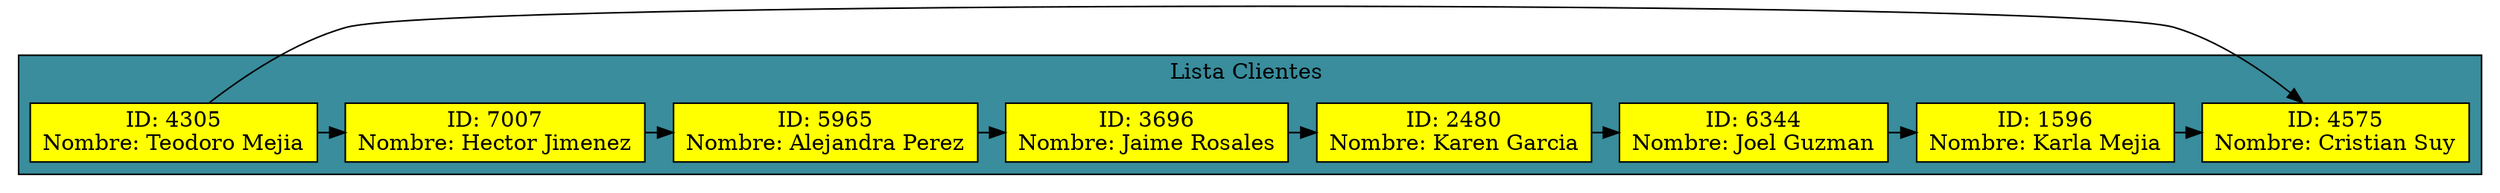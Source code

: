 digraph L{
node [shape=box fillcolor="#FFEDBB" style = filled]
subgraph cluster_p{
label="Lista Clientes "
bgcolor = "#398D9C"
Columna1[label = "ID: 4575
Nombre: Cristian Suy", fillcolor=yellow];
Columna2[label = "ID: 1596
Nombre: Karla Mejia", fillcolor=yellow];
Columna3[label = "ID: 6344
Nombre: Joel Guzman", fillcolor=yellow];
Columna4[label = "ID: 2480
Nombre: Karen Garcia", fillcolor=yellow];
Columna5[label = "ID: 3696
Nombre: Jaime Rosales", fillcolor=yellow];
Columna6[label = "ID: 5965
Nombre: Alejandra Perez", fillcolor=yellow];
Columna7[label = "ID: 7007
Nombre: Hector Jimenez", fillcolor=yellow];
Columna8[label = "ID: 4305
Nombre: Teodoro Mejia", fillcolor=yellow];
{rank = same;
Columna1;
Columna2;
Columna3;
Columna4;
Columna5;
Columna6;
Columna7;
Columna8}
Columna8-> Columna7;
Columna7-> Columna6;
Columna6-> Columna5;
Columna5-> Columna4;
Columna4-> Columna3;
Columna3-> Columna2;
Columna2-> Columna1;
Columna8-> Columna1;
}
}
